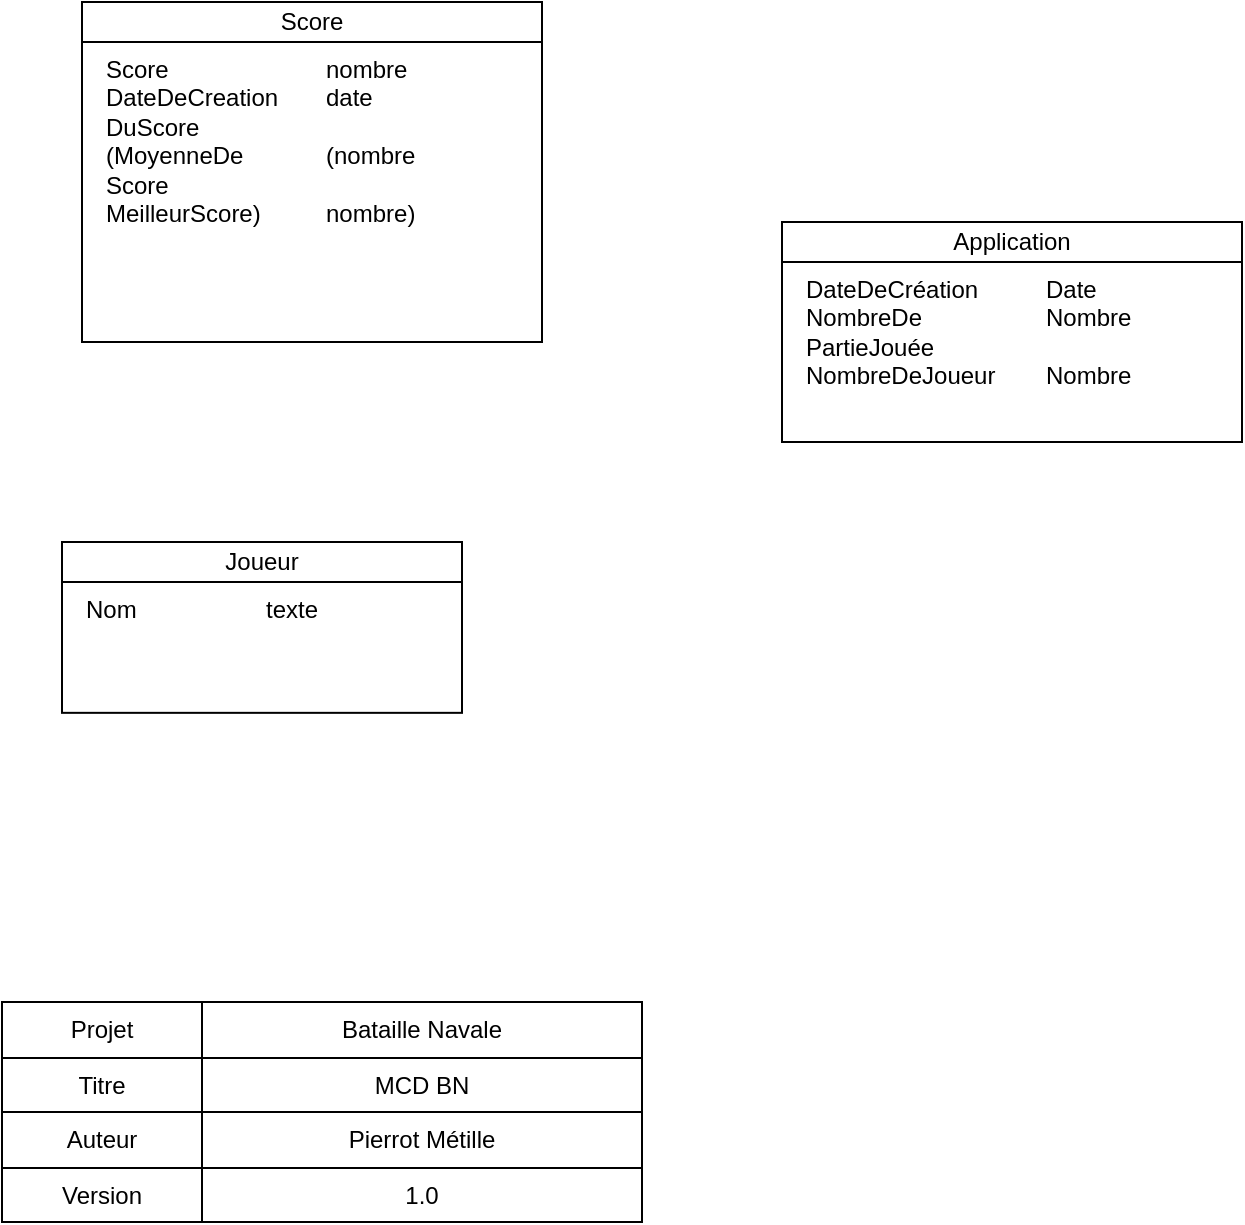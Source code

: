 <mxfile version="13.9.9" type="device"><diagram name="Page-1" id="2ca16b54-16f6-2749-3443-fa8db7711227"><mxGraphModel dx="1326" dy="806" grid="1" gridSize="10" guides="1" tooltips="1" connect="1" arrows="1" fold="1" page="1" pageScale="1" pageWidth="1100" pageHeight="850" background="#ffffff" math="0" shadow="0"><root><mxCell id="0"/><mxCell id="1" parent="0"/><mxCell id="2ed32ef02a7f4228-1" value="&lt;div style=&quot;box-sizing: border-box ; width: 100% ; padding: 2px&quot;&gt;&lt;br&gt;&lt;/div&gt;" style="verticalAlign=top;align=center;overflow=fill;html=1;shadow=0;comic=0;labelBackgroundColor=none;strokeColor=#000000;strokeWidth=1;fillColor=#ffffff;fontFamily=Verdana;fontSize=12;fontColor=#000000;" parent="1" vertex="1"><mxGeometry x="100" y="390" width="200" height="85.42" as="geometry"/></mxCell><mxCell id="SjU_2BTI9DgWFUzOwO9X-2" value="Joueur" style="whiteSpace=wrap;html=1;" parent="1" vertex="1"><mxGeometry x="100" y="390" width="200" height="20" as="geometry"/></mxCell><mxCell id="SjU_2BTI9DgWFUzOwO9X-4" value="Nom" style="text;html=1;strokeColor=none;fillColor=none;align=left;verticalAlign=top;whiteSpace=wrap;" parent="1" vertex="1"><mxGeometry x="110" y="410" width="90" height="70" as="geometry"/></mxCell><mxCell id="SjU_2BTI9DgWFUzOwO9X-6" value="texte" style="text;html=1;strokeColor=none;fillColor=none;align=left;verticalAlign=top;whiteSpace=wrap;" parent="1" vertex="1"><mxGeometry x="200" y="410" width="99" height="65.42" as="geometry"/></mxCell><mxCell id="T0Hc3pSAEqjk6suuljC6-1" value="" style="shape=table;html=1;whiteSpace=wrap;startSize=0;container=1;collapsible=0;childLayout=tableLayout;" parent="1" vertex="1"><mxGeometry x="70" y="620" width="320" height="110" as="geometry"/></mxCell><mxCell id="T0Hc3pSAEqjk6suuljC6-2" value="" style="shape=partialRectangle;html=1;whiteSpace=wrap;collapsible=0;dropTarget=0;pointerEvents=0;fillColor=none;top=0;left=0;bottom=0;right=0;points=[[0,0.5],[1,0.5]];portConstraint=eastwest;" parent="T0Hc3pSAEqjk6suuljC6-1" vertex="1"><mxGeometry width="320" height="28" as="geometry"/></mxCell><mxCell id="T0Hc3pSAEqjk6suuljC6-3" value="Projet" style="shape=partialRectangle;html=1;whiteSpace=wrap;connectable=0;overflow=hidden;fillColor=none;top=0;left=0;bottom=0;right=0;" parent="T0Hc3pSAEqjk6suuljC6-2" vertex="1"><mxGeometry width="100" height="28" as="geometry"/></mxCell><mxCell id="T0Hc3pSAEqjk6suuljC6-4" value="Bataille Navale" style="shape=partialRectangle;html=1;whiteSpace=wrap;connectable=0;overflow=hidden;fillColor=none;top=0;left=0;bottom=0;right=0;" parent="T0Hc3pSAEqjk6suuljC6-2" vertex="1"><mxGeometry x="100" width="220" height="28" as="geometry"/></mxCell><mxCell id="T0Hc3pSAEqjk6suuljC6-5" value="" style="shape=partialRectangle;html=1;whiteSpace=wrap;collapsible=0;dropTarget=0;pointerEvents=0;fillColor=none;top=0;left=0;bottom=0;right=0;points=[[0,0.5],[1,0.5]];portConstraint=eastwest;" parent="T0Hc3pSAEqjk6suuljC6-1" vertex="1"><mxGeometry y="28" width="320" height="27" as="geometry"/></mxCell><mxCell id="T0Hc3pSAEqjk6suuljC6-6" value="Titre" style="shape=partialRectangle;html=1;whiteSpace=wrap;connectable=0;overflow=hidden;fillColor=none;top=0;left=0;bottom=0;right=0;" parent="T0Hc3pSAEqjk6suuljC6-5" vertex="1"><mxGeometry width="100" height="27" as="geometry"/></mxCell><mxCell id="T0Hc3pSAEqjk6suuljC6-7" value="MCD BN" style="shape=partialRectangle;html=1;whiteSpace=wrap;connectable=0;overflow=hidden;fillColor=none;top=0;left=0;bottom=0;right=0;" parent="T0Hc3pSAEqjk6suuljC6-5" vertex="1"><mxGeometry x="100" width="220" height="27" as="geometry"/></mxCell><mxCell id="T0Hc3pSAEqjk6suuljC6-8" value="" style="shape=partialRectangle;html=1;whiteSpace=wrap;collapsible=0;dropTarget=0;pointerEvents=0;fillColor=none;top=0;left=0;bottom=0;right=0;points=[[0,0.5],[1,0.5]];portConstraint=eastwest;" parent="T0Hc3pSAEqjk6suuljC6-1" vertex="1"><mxGeometry y="55" width="320" height="28" as="geometry"/></mxCell><mxCell id="T0Hc3pSAEqjk6suuljC6-9" value="Auteur" style="shape=partialRectangle;html=1;whiteSpace=wrap;connectable=0;overflow=hidden;fillColor=none;top=0;left=0;bottom=0;right=0;" parent="T0Hc3pSAEqjk6suuljC6-8" vertex="1"><mxGeometry width="100" height="28" as="geometry"/></mxCell><mxCell id="T0Hc3pSAEqjk6suuljC6-10" value="Pierrot Métille" style="shape=partialRectangle;html=1;whiteSpace=wrap;connectable=0;overflow=hidden;fillColor=none;top=0;left=0;bottom=0;right=0;" parent="T0Hc3pSAEqjk6suuljC6-8" vertex="1"><mxGeometry x="100" width="220" height="28" as="geometry"/></mxCell><mxCell id="T0Hc3pSAEqjk6suuljC6-11" value="" style="shape=partialRectangle;html=1;whiteSpace=wrap;collapsible=0;dropTarget=0;pointerEvents=0;fillColor=none;top=0;left=0;bottom=0;right=0;points=[[0,0.5],[1,0.5]];portConstraint=eastwest;" parent="T0Hc3pSAEqjk6suuljC6-1" vertex="1"><mxGeometry y="83" width="320" height="27" as="geometry"/></mxCell><mxCell id="T0Hc3pSAEqjk6suuljC6-12" value="Version" style="shape=partialRectangle;html=1;whiteSpace=wrap;connectable=0;overflow=hidden;fillColor=none;top=0;left=0;bottom=0;right=0;" parent="T0Hc3pSAEqjk6suuljC6-11" vertex="1"><mxGeometry width="100" height="27" as="geometry"/></mxCell><mxCell id="T0Hc3pSAEqjk6suuljC6-13" value="1.0" style="shape=partialRectangle;html=1;whiteSpace=wrap;connectable=0;overflow=hidden;fillColor=none;top=0;left=0;bottom=0;right=0;" parent="T0Hc3pSAEqjk6suuljC6-11" vertex="1"><mxGeometry x="100" width="220" height="27" as="geometry"/></mxCell><mxCell id="ca6mNb_ixxbvKTXr_WI8-11" value="&lt;div style=&quot;box-sizing: border-box ; width: 100% ; padding: 2px&quot;&gt;&lt;br&gt;&lt;/div&gt;" style="verticalAlign=top;align=center;overflow=fill;html=1;shadow=0;comic=0;labelBackgroundColor=none;strokeColor=#000000;strokeWidth=1;fillColor=#ffffff;fontFamily=Verdana;fontSize=12;fontColor=#000000;" vertex="1" parent="1"><mxGeometry x="460" y="230" width="230" height="110" as="geometry"/></mxCell><mxCell id="ca6mNb_ixxbvKTXr_WI8-12" value="Application" style="whiteSpace=wrap;html=1;" vertex="1" parent="1"><mxGeometry x="460" y="230" width="230" height="20" as="geometry"/></mxCell><mxCell id="ca6mNb_ixxbvKTXr_WI8-13" value="DateDeCréation&lt;br&gt;NombreDe&lt;br&gt;PartieJouée&lt;br&gt;NombreDeJoueur&lt;br&gt;" style="text;html=1;strokeColor=none;fillColor=none;align=left;verticalAlign=top;whiteSpace=wrap;" vertex="1" parent="1"><mxGeometry x="470" y="250" width="90" height="90" as="geometry"/></mxCell><mxCell id="ca6mNb_ixxbvKTXr_WI8-14" value="Date&lt;br&gt;Nombre&lt;br&gt;&lt;br&gt;Nombre" style="text;html=1;strokeColor=none;fillColor=none;align=left;verticalAlign=top;whiteSpace=wrap;" vertex="1" parent="1"><mxGeometry x="590" y="250" width="99" height="90" as="geometry"/></mxCell><mxCell id="ca6mNb_ixxbvKTXr_WI8-15" value="&lt;div style=&quot;box-sizing: border-box ; width: 100% ; padding: 2px&quot;&gt;&lt;br&gt;&lt;/div&gt;" style="verticalAlign=top;align=center;overflow=fill;html=1;shadow=0;comic=0;labelBackgroundColor=none;strokeColor=#000000;strokeWidth=1;fillColor=#ffffff;fontFamily=Verdana;fontSize=12;fontColor=#000000;" vertex="1" parent="1"><mxGeometry x="110" y="120" width="230" height="170" as="geometry"/></mxCell><mxCell id="ca6mNb_ixxbvKTXr_WI8-16" value="Score" style="whiteSpace=wrap;html=1;" vertex="1" parent="1"><mxGeometry x="110" y="120" width="230" height="20" as="geometry"/></mxCell><mxCell id="ca6mNb_ixxbvKTXr_WI8-17" value="Score&lt;br&gt;DateDeCreation&lt;br&gt;DuScore&lt;br&gt;(MoyenneDe&lt;br&gt;Score&lt;br&gt;MeilleurScore)&amp;nbsp;" style="text;html=1;strokeColor=none;fillColor=none;align=left;verticalAlign=top;whiteSpace=wrap;" vertex="1" parent="1"><mxGeometry x="120" y="140" width="90" height="150" as="geometry"/></mxCell><mxCell id="ca6mNb_ixxbvKTXr_WI8-18" value="nombre&lt;br&gt;date&lt;br&gt;&lt;br&gt;(nombre&lt;br&gt;&lt;br&gt;nombre)" style="text;html=1;strokeColor=none;fillColor=none;align=left;verticalAlign=top;whiteSpace=wrap;" vertex="1" parent="1"><mxGeometry x="230" y="140" width="109" height="150" as="geometry"/></mxCell></root></mxGraphModel></diagram></mxfile>